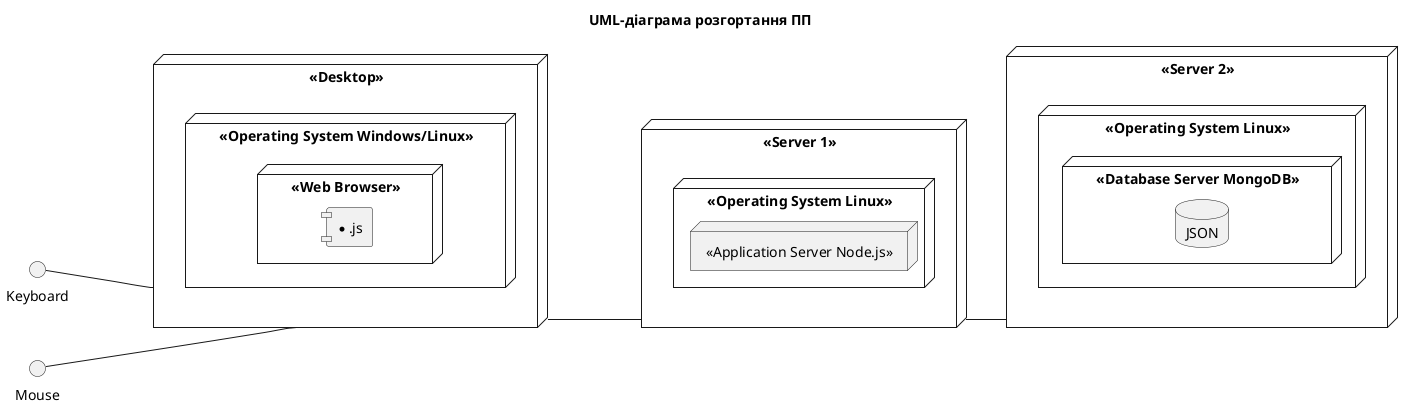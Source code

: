 @startuml

title UML-діаграма розгортання ПП

left to right direction

skinparam componentStyle uml1

node "<<Desktop>>" as dk {
    node "<<Operating System Windows/Linux>>" {
        node "<<Web Browser>>" {
            component [*.js]
        }
    }
}

interface Keyboard

interface Mouse

Keyboard -- dk

Mouse -- dk

node "<<Server 1>>" as serv1 {
	node "<<Operating System Linux>>" as l1 {
	    node "<<Application Server Node.js>>" {
		    component [*.js]
		}
	}
}

dk -- serv1

node "<<Server 2>>" as serv2 {
	node "<<Operating System Linux>>" as l2 {
	    node "<<Database Server MongoDB>>" {
		    database JSON
		}
	}
}

serv1 -- serv2

@enduml

